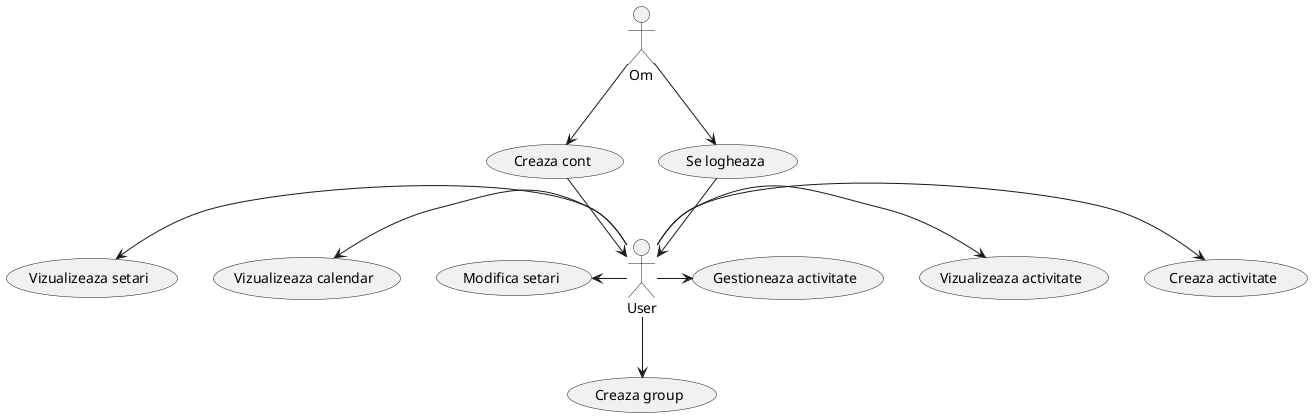@startuml
top to bottom direction
Om -down-> (Creaza cont)
Om -down-> (Se logheaza)

(Creaza cont) -down-> User
(Se logheaza) -down-> User

User -> (Creaza activitate)
User -> (Vizualizeaza activitate)
User -> (Gestioneaza activitate)
User --> (Creaza group)
User -left-> (Modifica setari)
User -left-> (Vizualizeaza calendar)
User -left-> (Vizualizeaza setari)

newpage
top to bottom direction
User -down-> (Creaza grup)
(Creaza grup) -down-> :Group Admin: : Devine admin grup
:Group Admin: -down-> (Creaza activitate grup)
:Group Admin: -down-> (Editeaza activitate grup)
:Group Admin: -left-> (Adauga membru)
:Group Admin: -left-> (Scoate membru)
:Group Admin: -> (Gestioneaza activitate grup)
:Group Admin: -> (Vizualizeaza activitate grup)
User -> (Se alatura unui grup)
(Se alatura unui grup) -> :Membru grup:
:Membru grup: -> (Vizualizeaza activitati grup)
:Membru grup: -> (Iese din grup)
@enduml